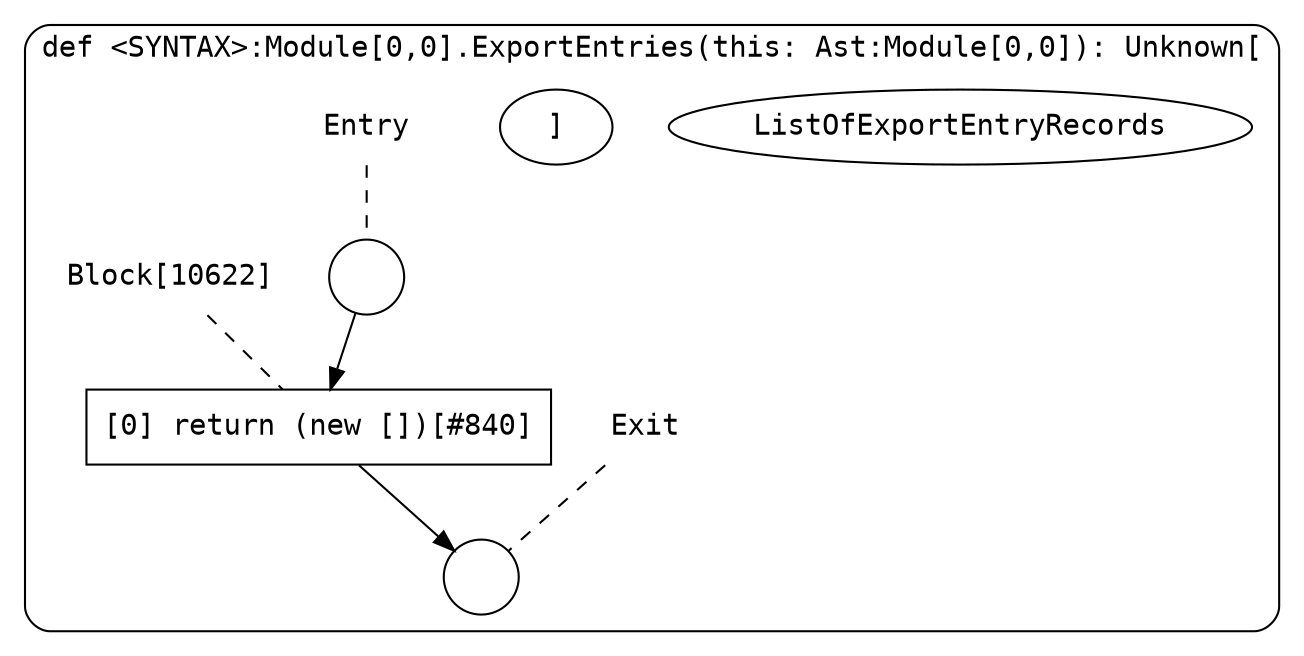 digraph {
  graph [fontname = "Consolas"]
  node [fontname = "Consolas"]
  edge [fontname = "Consolas"]
  subgraph cluster1953 {
    label = "def <SYNTAX>:Module[0,0].ExportEntries(this: Ast:Module[0,0]): Unknown["ListOfExportEntryRecords"]"
    style = rounded
    cluster1953_entry_name [shape=none, label=<<font color="black">Entry</font>>]
    cluster1953_entry_name -> cluster1953_entry [arrowhead=none, color="black", style=dashed]
    cluster1953_entry [shape=circle label=" " color="black" fillcolor="white" style=filled]
    cluster1953_entry -> node10622 [color="black"]
    cluster1953_exit_name [shape=none, label=<<font color="black">Exit</font>>]
    cluster1953_exit_name -> cluster1953_exit [arrowhead=none, color="black", style=dashed]
    cluster1953_exit [shape=circle label=" " color="black" fillcolor="white" style=filled]
    node10622_name [shape=none, label=<<font color="black">Block[10622]</font>>]
    node10622_name -> node10622 [arrowhead=none, color="black", style=dashed]
    node10622 [shape=box, label=<<font color="black">[0] return (new [])[#840]<BR ALIGN="LEFT"/></font>> color="black" fillcolor="white", style=filled]
    node10622 -> cluster1953_exit [color="black"]
  }
}